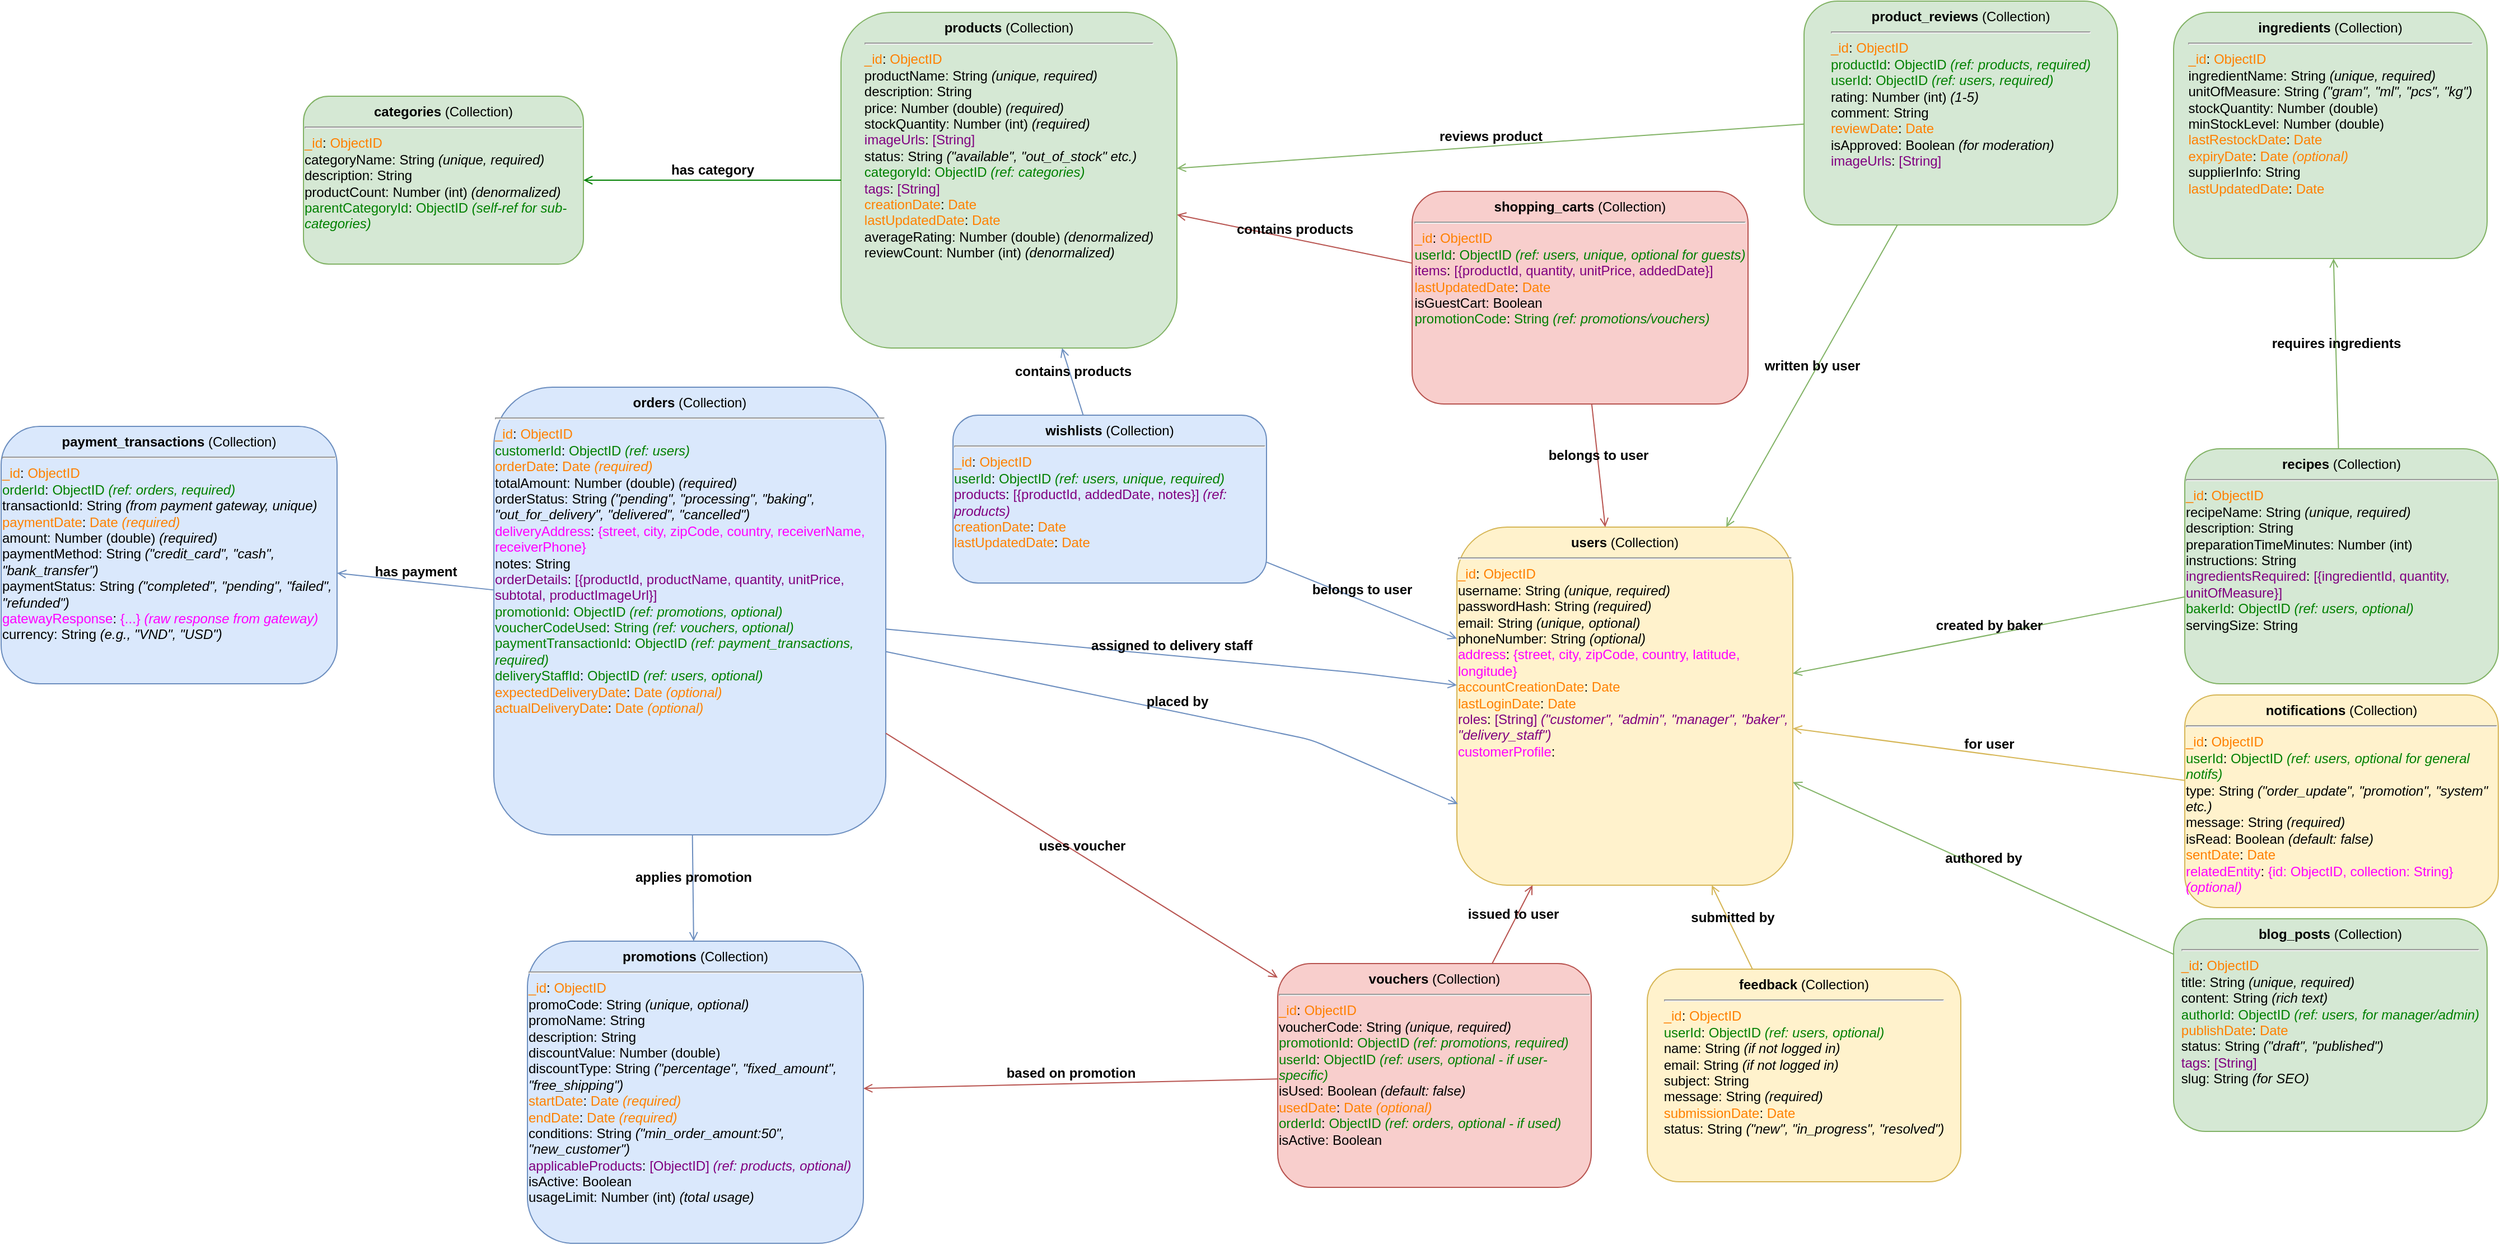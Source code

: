 <mxfile version="27.1.1">
  <diagram id="cdm_luna_bakery_mongodb_extended_en" name="Luna Bakery CDM (MongoDB Extended)">
    <mxGraphModel dx="2968" dy="762" grid="1" gridSize="10" guides="1" tooltips="1" connect="1" arrows="1" fold="1" page="1" pageScale="1" pageWidth="827" pageHeight="1169" math="0" shadow="0">
      <root>
        <mxCell id="0" />
        <mxCell id="1" parent="0" />
        <mxCell id="users_Collection" value="&lt;b&gt;users&lt;/b&gt; (Collection)&lt;hr&gt;&lt;div style=&quot;text-align: left&quot;&gt;&lt;font color=&quot;#FF8000&quot;&gt;_id&lt;/font&gt;: &lt;font color=&quot;#FF8000&quot;&gt;ObjectID&lt;/font&gt;&lt;br&gt;username: String &lt;i&gt;(unique, required)&lt;/i&gt;&lt;br&gt;passwordHash: String &lt;i&gt;(required)&lt;/i&gt;&lt;br&gt;email: String &lt;i&gt;(unique, optional)&lt;/i&gt;&lt;br&gt;phoneNumber: String &lt;i&gt;(optional)&lt;/i&gt;&lt;br&gt;&lt;font color=&quot;#FF00FF&quot;&gt;address&lt;/font&gt;: &lt;font color=&quot;#FF00FF&quot;&gt;{street, city, zipCode, country, latitude, longitude}&lt;/font&gt;&lt;br&gt;&lt;font color=&quot;#FF8000&quot;&gt;accountCreationDate&lt;/font&gt;: &lt;font color=&quot;#FF8000&quot;&gt;Date&lt;/font&gt;&lt;br&gt;&lt;font color=&quot;#FF8000&quot;&gt;lastLoginDate&lt;/font&gt;: &lt;font color=&quot;#FF8000&quot;&gt;Date&lt;/font&gt;&lt;br&gt;&lt;font color=&quot;#800080&quot;&gt;roles&lt;/font&gt;: &lt;font color=&quot;#800080&quot;&gt;[String] &lt;i&gt;(&quot;customer&quot;, &quot;admin&quot;, &quot;manager&quot;, &quot;baker&quot;, &quot;delivery_staff&quot;)&lt;/i&gt;&lt;/font&gt;&lt;br&gt;&lt;font color=&quot;#FF00FF&quot;&gt;customerProfile&lt;/font&gt;: &lt;font color=&quot;#FF00FF&gt;{fullName, loyaltyPoints, birthday, preferredContactMethod}&lt;/font&gt;&lt;br&gt;isActive: Boolean&lt;br&gt;profilePictureUrl: String&lt;/div&gt;" style="rounded=1;whiteSpace=wrap;html=1;fillColor=#FFF2CC;strokeColor=#D6B656;fontFamily=Helvetica;fontSize=12;align=center;verticalAlign=top;" parent="1" vertex="1">
          <mxGeometry x="160" y="480" width="300" height="320" as="geometry" />
        </mxCell>
        <mxCell id="products_Collection" value="&lt;b&gt;products&lt;/b&gt; (Collection)&lt;hr&gt;&lt;div style=&quot;text-align: left&quot;&gt;&lt;font color=&quot;#FF8000&quot;&gt;_id&lt;/font&gt;: &lt;font color=&quot;#FF8000&quot;&gt;ObjectID&lt;/font&gt;&lt;br&gt;productName: String &lt;i&gt;(unique, required)&lt;/i&gt;&lt;br&gt;description: String&lt;br&gt;price: Number (double) &lt;i&gt;(required)&lt;/i&gt;&lt;br&gt;stockQuantity: Number (int) &lt;i&gt;(required)&lt;/i&gt;&lt;br&gt;&lt;font color=&quot;#800080&quot;&gt;imageUrls&lt;/font&gt;: &lt;font color=&quot;#800080&quot;&gt;[String]&lt;/font&gt;&lt;br&gt;status: String &lt;i&gt;(&quot;available&quot;, &quot;out_of_stock&quot; etc.)&lt;/i&gt;&lt;br&gt;&lt;font color=&quot;#008000&quot;&gt;categoryId&lt;/font&gt;: &lt;font color=&quot;#008000&quot;&gt;ObjectID &lt;i&gt;(ref: categories)&lt;/i&gt;&lt;/font&gt;&lt;br&gt;&lt;font color=&quot;#800080&quot;&gt;tags&lt;/font&gt;: &lt;font color=&quot;#800080&quot;&gt;[String]&lt;/font&gt;&lt;br&gt;&lt;font color=&quot;#FF8000&quot;&gt;creationDate&lt;/font&gt;: &lt;font color=&quot;#FF8000&quot;&gt;Date&lt;/font&gt;&lt;br&gt;&lt;font color=&quot;#FF8000&quot;&gt;lastUpdatedDate&lt;/font&gt;: &lt;font color=&quot;#FF8000&quot;&gt;Date&lt;/font&gt;&lt;br&gt;averageRating: Number (double) &lt;i&gt;(denormalized)&lt;/i&gt;&lt;br&gt;reviewCount: Number (int) &lt;i&gt;(denormalized)&lt;/i&gt;&lt;/div&gt;" style="rounded=1;whiteSpace=wrap;html=1;fillColor=#D5E8D4;strokeColor=#82B366;fontFamily=Helvetica;fontSize=12;align=center;verticalAlign=top;" parent="1" vertex="1">
          <mxGeometry x="-390" y="20" width="300" height="300" as="geometry" />
        </mxCell>
        <mxCell id="categories_Collection" value="&lt;b&gt;categories&lt;/b&gt; (Collection)&lt;hr&gt;&lt;div style=&quot;text-align: left&quot;&gt;&lt;font color=&quot;#FF8000&quot;&gt;_id&lt;/font&gt;: &lt;font color=&quot;#FF8000&quot;&gt;ObjectID&lt;/font&gt;&lt;br&gt;categoryName: String &lt;i&gt;(unique, required)&lt;/i&gt;&lt;br&gt;description: String&lt;br&gt;productCount: Number (int) &lt;i&gt;(denormalized)&lt;/i&gt;&lt;br&gt;&lt;font color=&quot;#008000&quot;&gt;parentCategoryId&lt;/font&gt;: &lt;font color=&quot;#008000&quot;&gt;ObjectID &lt;i&gt;(self-ref for sub-categories)&lt;/i&gt;&lt;/font&gt;&lt;/div&gt;" style="rounded=1;whiteSpace=wrap;html=1;fillColor=#D5E8D4;strokeColor=#82B366;fontFamily=Helvetica;fontSize=12;align=center;verticalAlign=top;" parent="1" vertex="1">
          <mxGeometry x="-870" y="95" width="250" height="150" as="geometry" />
        </mxCell>
        <mxCell id="orders_Collection" value="&lt;b&gt;orders&lt;/b&gt; (Collection)&lt;hr&gt;&lt;div style=&quot;text-align: left&quot;&gt;&lt;font color=&quot;#FF8000&quot;&gt;_id&lt;/font&gt;: &lt;font color=&quot;#FF8000&quot;&gt;ObjectID&lt;/font&gt;&lt;br&gt;&lt;font color=&quot;#008000&quot;&gt;customerId&lt;/font&gt;: &lt;font color=&quot;#008000&quot;&gt;ObjectID &lt;i&gt;(ref: users)&lt;/i&gt;&lt;/font&gt;&lt;br&gt;&lt;font color=&quot;#FF8000&quot;&gt;orderDate&lt;/font&gt;: &lt;font color=&quot;#FF8000&quot;&gt;Date &lt;i&gt;(required)&lt;/i&gt;&lt;/font&gt;&lt;br&gt;totalAmount: Number (double) &lt;i&gt;(required)&lt;/i&gt;&lt;br&gt;orderStatus: String &lt;i&gt;(&quot;pending&quot;, &quot;processing&quot;, &quot;baking&quot;, &quot;out_for_delivery&quot;, &quot;delivered&quot;, &quot;cancelled&quot;)&lt;/i&gt;&lt;br&gt;&lt;font color=&quot;#FF00FF&quot;&gt;deliveryAddress&lt;/font&gt;: &lt;font color=&quot;#FF00FF&quot;&gt;{street, city, zipCode, country, receiverName, receiverPhone}&lt;/font&gt;&lt;br&gt;notes: String&lt;br&gt;&lt;font color=&quot;#800080&quot;&gt;orderDetails&lt;/font&gt;: &lt;font color=&quot;#800080&quot;&gt;[{productId, productName, quantity, unitPrice, subtotal, productImageUrl}]&lt;/font&gt;&lt;br&gt;&lt;font color=&quot;#008000&quot;&gt;promotionId&lt;/font&gt;: &lt;font color=&quot;#008000&quot;&gt;ObjectID &lt;i&gt;(ref: promotions, optional)&lt;/i&gt;&lt;/font&gt;&lt;br&gt;&lt;font color=&quot;#008000&quot;&gt;voucherCodeUsed&lt;/font&gt;: &lt;font color=&quot;#008000&quot;&gt;String &lt;i&gt;(ref: vouchers, optional)&lt;/i&gt;&lt;/font&gt;&lt;br&gt;&lt;font color=&quot;#008000&quot;&gt;paymentTransactionId&lt;/font&gt;: &lt;font color=&quot;#008000&quot;&gt;ObjectID &lt;i&gt;(ref: payment_transactions, required)&lt;/i&gt;&lt;/font&gt;&lt;br&gt;&lt;font color=&quot;#008000&quot;&gt;deliveryStaffId&lt;/font&gt;: &lt;font color=&quot;#008000&quot;&gt;ObjectID &lt;i&gt;(ref: users, optional)&lt;/i&gt;&lt;/font&gt;&lt;br&gt;&lt;font color=&quot;#FF8000&quot;&gt;expectedDeliveryDate&lt;/font&gt;: &lt;font color=&quot;#FF8000&quot;&gt;Date &lt;i&gt;(optional)&lt;/i&gt;&lt;/font&gt;&lt;br&gt;&lt;font color=&quot;#FF8000&quot;&gt;actualDeliveryDate&lt;/font&gt;: &lt;font color=&quot;#FF8000&quot;&gt;Date &lt;i&gt;(optional)&lt;/i&gt;&lt;/font&gt;&lt;/div&gt;" style="rounded=1;whiteSpace=wrap;html=1;fillColor=#DAE8FC;strokeColor=#6C8EBF;fontFamily=Helvetica;fontSize=12;align=center;verticalAlign=top;" parent="1" vertex="1">
          <mxGeometry x="-700" y="355" width="350" height="400" as="geometry" />
        </mxCell>
        <mxCell id="promotions_Collection" value="&lt;b&gt;promotions&lt;/b&gt; (Collection)&lt;hr&gt;&lt;div style=&quot;text-align: left&quot;&gt;&lt;font color=&quot;#FF8000&quot;&gt;_id&lt;/font&gt;: &lt;font color=&quot;#FF8000&quot;&gt;ObjectID&lt;/font&gt;&lt;br&gt;promoCode: String &lt;i&gt;(unique, optional)&lt;/i&gt;&lt;br&gt;promoName: String&lt;br&gt;description: String&lt;br&gt;discountValue: Number (double)&lt;br&gt;discountType: String &lt;i&gt;(&quot;percentage&quot;, &quot;fixed_amount&quot;, &quot;free_shipping&quot;)&lt;/i&gt;&lt;br&gt;&lt;font color=&quot;#FF8000&quot;&gt;startDate&lt;/font&gt;: &lt;font color=&quot;#FF8000&quot;&gt;Date &lt;i&gt;(required)&lt;/i&gt;&lt;/font&gt;&lt;br&gt;&lt;font color=&quot;#FF8000&quot;&gt;endDate&lt;/font&gt;: &lt;font color=&quot;#FF8000&quot;&gt;Date &lt;i&gt;(required)&lt;/i&gt;&lt;/font&gt;&lt;br&gt;conditions: String &lt;i&gt;(&quot;min_order_amount:50&quot;, &quot;new_customer&quot;)&lt;/i&gt;&lt;br&gt;&lt;font color=&quot;#800080&quot;&gt;applicableProducts&lt;/font&gt;: &lt;font color=&quot;#800080&quot;&gt;[ObjectID] &lt;i&gt;(ref: products, optional)&lt;/i&gt;&lt;/font&gt;&lt;br&gt;isActive: Boolean&lt;br&gt;usageLimit: Number (int) &lt;i&gt;(total usage)&lt;/i&gt;&lt;/div&gt;" style="rounded=1;whiteSpace=wrap;html=1;fillColor=#DAE8FC;strokeColor=#6C8EBF;fontFamily=Helvetica;fontSize=12;align=center;verticalAlign=top;" parent="1" vertex="1">
          <mxGeometry x="-670" y="850" width="300" height="270" as="geometry" />
        </mxCell>
        <mxCell id="ingredients_Collection" value="&lt;b&gt;ingredients&lt;/b&gt; (Collection)&lt;hr&gt;&lt;div style=&quot;text-align: left&quot;&gt;&lt;font color=&quot;#FF8000&quot;&gt;_id&lt;/font&gt;: &lt;font color=&quot;#FF8000&quot;&gt;ObjectID&lt;/font&gt;&lt;br&gt;ingredientName: String &lt;i&gt;(unique, required)&lt;/i&gt;&lt;br&gt;unitOfMeasure: String &lt;i&gt;(&quot;gram&quot;, &quot;ml&quot;, &quot;pcs&quot;, &quot;kg&quot;)&lt;/i&gt;&lt;br&gt;stockQuantity: Number (double)&lt;br&gt;minStockLevel: Number (double)&lt;br&gt;&lt;font color=&quot;#FF8000&quot;&gt;lastRestockDate&lt;/font&gt;: &lt;font color=&quot;#FF8000&quot;&gt;Date&lt;/font&gt;&lt;br&gt;&lt;font color=&quot;#FF8000&quot;&gt;expiryDate&lt;/font&gt;: &lt;font color=&quot;#FF8000&quot;&gt;Date &lt;i&gt;(optional)&lt;/i&gt;&lt;/font&gt;&lt;br&gt;supplierInfo: String&lt;br&gt;&lt;font color=&quot;#FF8000&quot;&gt;lastUpdatedDate&lt;/font&gt;: &lt;font color=&quot;#FF8000&quot;&gt;Date&lt;/font&gt;&lt;/div&gt;" style="rounded=1;whiteSpace=wrap;html=1;fillColor=#D5E8D4;strokeColor=#82B366;fontFamily=Helvetica;fontSize=12;align=center;verticalAlign=top;" parent="1" vertex="1">
          <mxGeometry x="800" y="20" width="280" height="220" as="geometry" />
        </mxCell>
        <mxCell id="recipes_Collection" value="&lt;b&gt;recipes&lt;/b&gt; (Collection)&lt;hr&gt;&lt;div style=&quot;text-align: left&quot;&gt;&lt;font color=&quot;#FF8000&quot;&gt;_id&lt;/font&gt;: &lt;font color=&quot;#FF8000&quot;&gt;ObjectID&lt;/font&gt;&lt;br&gt;recipeName: String &lt;i&gt;(unique, required)&lt;/i&gt;&lt;br&gt;description: String&lt;br&gt;preparationTimeMinutes: Number (int)&lt;br&gt;instructions: String&lt;br&gt;&lt;font color=&quot;#800080&quot;&gt;ingredientsRequired&lt;/font&gt;: &lt;font color=&quot;#800080&quot;&gt;[{ingredientId, quantity, unitOfMeasure}]&lt;/font&gt;&lt;br&gt;&lt;font color=&quot;#008000&quot;&gt;bakerId&lt;/font&gt;: &lt;font color=&quot;#008000&quot;&gt;ObjectID &lt;i&gt;(ref: users, optional)&lt;/i&gt;&lt;/font&gt;&lt;br&gt;servingSize: String&lt;/div&gt;" style="rounded=1;whiteSpace=wrap;html=1;fillColor=#D5E8D4;strokeColor=#82B366;fontFamily=Helvetica;fontSize=12;align=center;verticalAlign=top;" parent="1" vertex="1">
          <mxGeometry x="810" y="410" width="280" height="210" as="geometry" />
        </mxCell>
        <mxCell id="vouchers_Collection" value="&lt;b&gt;vouchers&lt;/b&gt; (Collection)&lt;hr&gt;&lt;div style=&quot;text-align: left&quot;&gt;&lt;font color=&quot;#FF8000&quot;&gt;_id&lt;/font&gt;: &lt;font color=&quot;#FF8000&quot;&gt;ObjectID&lt;/font&gt;&lt;br&gt;voucherCode: String &lt;i&gt;(unique, required)&lt;/i&gt;&lt;br&gt;&lt;font color=&quot;#008000&quot;&gt;promotionId&lt;/font&gt;: &lt;font color=&quot;#008000&quot;&gt;ObjectID &lt;i&gt;(ref: promotions, required)&lt;/i&gt;&lt;/font&gt;&lt;br&gt;&lt;font color=&quot;#008000&quot;&gt;userId&lt;/font&gt;: &lt;font color=&quot;#008000&quot;&gt;ObjectID &lt;i&gt;(ref: users, optional - if user-specific)&lt;/i&gt;&lt;/font&gt;&lt;br&gt;isUsed: Boolean &lt;i&gt;(default: false)&lt;/i&gt;&lt;br&gt;&lt;font color=&quot;#FF8000&quot;&gt;usedDate&lt;/font&gt;: &lt;font color=&quot;#FF8000&quot;&gt;Date &lt;i&gt;(optional)&lt;/i&gt;&lt;/font&gt;&lt;br&gt;&lt;font color=&quot;#008000&quot;&gt;orderId&lt;/font&gt;: &lt;font color=&quot;#008000&quot;&gt;ObjectID &lt;i&gt;(ref: orders, optional - if used)&lt;/i&gt;&lt;/font&gt;&lt;br&gt;isActive: Boolean&lt;/div&gt;" style="rounded=1;whiteSpace=wrap;html=1;fillColor=#F8CECC;strokeColor=#B85450;fontFamily=Helvetica;fontSize=12;align=center;verticalAlign=top;" parent="1" vertex="1">
          <mxGeometry y="870" width="280" height="200" as="geometry" />
        </mxCell>
        <mxCell id="payment_transactions_Collection" value="&lt;b&gt;payment_transactions&lt;/b&gt; (Collection)&lt;hr&gt;&lt;div style=&quot;text-align: left&quot;&gt;&lt;font color=&quot;#FF8000&quot;&gt;_id&lt;/font&gt;: &lt;font color=&quot;#FF8000&quot;&gt;ObjectID&lt;/font&gt;&lt;br&gt;&lt;font color=&quot;#008000&quot;&gt;orderId&lt;/font&gt;: &lt;font color=&quot;#008000&quot;&gt;ObjectID &lt;i&gt;(ref: orders, required)&lt;/i&gt;&lt;/font&gt;&lt;br&gt;transactionId: String &lt;i&gt;(from payment gateway, unique)&lt;/i&gt;&lt;br&gt;&lt;font color=&quot;#FF8000&quot;&gt;paymentDate&lt;/font&gt;: &lt;font color=&quot;#FF8000&quot;&gt;Date &lt;i&gt;(required)&lt;/i&gt;&lt;/font&gt;&lt;br&gt;amount: Number (double) &lt;i&gt;(required)&lt;/i&gt;&lt;br&gt;paymentMethod: String &lt;i&gt;(&quot;credit_card&quot;, &quot;cash&quot;, &quot;bank_transfer&quot;)&lt;/i&gt;&lt;br&gt;paymentStatus: String &lt;i&gt;(&quot;completed&quot;, &quot;pending&quot;, &quot;failed&quot;, &quot;refunded&quot;)&lt;/i&gt;&lt;br&gt;&lt;font color=&quot;#FF00FF&quot;&gt;gatewayResponse&lt;/font&gt;: &lt;font color=&quot;#FF00FF&quot;&gt;{...} &lt;i&gt;(raw response from gateway)&lt;/i&gt;&lt;/font&gt;&lt;br&gt;currency: String &lt;i&gt;(e.g., &quot;VND&quot;, &quot;USD&quot;)&lt;/i&gt;&lt;/div&gt;" style="rounded=1;whiteSpace=wrap;html=1;fillColor=#DAE8FC;strokeColor=#6C8EBF;fontFamily=Helvetica;fontSize=12;align=center;verticalAlign=top;" parent="1" vertex="1">
          <mxGeometry x="-1140" y="390" width="300" height="230" as="geometry" />
        </mxCell>
        <mxCell id="wishlists_Collection" value="&lt;b&gt;wishlists&lt;/b&gt; (Collection)&lt;hr&gt;&lt;div style=&quot;text-align: left&quot;&gt;&lt;font color=&quot;#FF8000&quot;&gt;_id&lt;/font&gt;: &lt;font color=&quot;#FF8000&quot;&gt;ObjectID&lt;/font&gt;&lt;br&gt;&lt;font color=&quot;#008000&quot;&gt;userId&lt;/font&gt;: &lt;font color=&quot;#008000&quot;&gt;ObjectID &lt;i&gt;(ref: users, unique, required)&lt;/i&gt;&lt;/font&gt;&lt;br&gt;&lt;font color=&quot;#800080&quot;&gt;products&lt;/font&gt;: &lt;font color=&quot;#800080&quot;&gt;[{productId, addedDate, notes}] &lt;i&gt;(ref: products)&lt;/i&gt;&lt;/font&gt;&lt;br&gt;&lt;font color=&quot;#FF8000&quot;&gt;creationDate&lt;/font&gt;: &lt;font color=&quot;#FF8000&quot;&gt;Date&lt;/font&gt;&lt;br&gt;&lt;font color=&quot;#FF8000&quot;&gt;lastUpdatedDate&lt;/font&gt;: &lt;font color=&quot;#FF8000&quot;&gt;Date&lt;/font&gt;&lt;/div&gt;" style="rounded=1;whiteSpace=wrap;html=1;fillColor=#DAE8FC;strokeColor=#6C8EBF;fontFamily=Helvetica;fontSize=12;align=center;verticalAlign=top;" parent="1" vertex="1">
          <mxGeometry x="-290" y="380" width="280" height="150" as="geometry" />
        </mxCell>
        <mxCell id="product_reviews_Collection" value="&lt;b&gt;product_reviews&lt;/b&gt; (Collection)&lt;hr&gt;&lt;div style=&quot;text-align: left&quot;&gt;&lt;font color=&quot;#FF8000&quot;&gt;_id&lt;/font&gt;: &lt;font color=&quot;#FF8000&quot;&gt;ObjectID&lt;/font&gt;&lt;br&gt;&lt;font color=&quot;#008000&quot;&gt;productId&lt;/font&gt;: &lt;font color=&quot;#008000&quot;&gt;ObjectID &lt;i&gt;(ref: products, required)&lt;/i&gt;&lt;/font&gt;&lt;br&gt;&lt;font color=&quot;#008000&quot;&gt;userId&lt;/font&gt;: &lt;font color=&quot;#008000&quot;&gt;ObjectID &lt;i&gt;(ref: users, required)&lt;/i&gt;&lt;/font&gt;&lt;br&gt;rating: Number (int) &lt;i&gt;(1-5)&lt;/i&gt;&lt;br&gt;comment: String&lt;br&gt;&lt;font color=&quot;#FF8000&quot;&gt;reviewDate&lt;/font&gt;: &lt;font color=&quot;#FF8000&quot;&gt;Date&lt;/font&gt;&lt;br&gt;isApproved: Boolean &lt;i&gt;(for moderation)&lt;/i&gt;&lt;br&gt;&lt;font color=&quot;#800080&quot;&gt;imageUrls&lt;/font&gt;: &lt;font color=&quot;#800080&quot;&gt;[String]&lt;/font&gt;&lt;/div&gt;" style="rounded=1;whiteSpace=wrap;html=1;fillColor=#D5E8D4;strokeColor=#82B366;fontFamily=Helvetica;fontSize=12;align=center;verticalAlign=top;" parent="1" vertex="1">
          <mxGeometry x="470" y="10" width="280" height="200" as="geometry" />
        </mxCell>
        <mxCell id="shopping_carts_Collection" value="&lt;b&gt;shopping_carts&lt;/b&gt; (Collection)&lt;hr&gt;&lt;div style=&quot;text-align: left&quot;&gt;&lt;font color=&quot;#FF8000&quot;&gt;_id&lt;/font&gt;: &lt;font color=&quot;#FF8000&quot;&gt;ObjectID&lt;/font&gt;&lt;br&gt;&lt;font color=&quot;#008000&quot;&gt;userId&lt;/font&gt;: &lt;font color=&quot;#008000&quot;&gt;ObjectID &lt;i&gt;(ref: users, unique, optional for guests)&lt;/i&gt;&lt;/font&gt;&lt;br&gt;&lt;font color=&quot;#800080&quot;&gt;items&lt;/font&gt;: &lt;font color=&quot;#800080&quot;&gt;[{productId, quantity, unitPrice, addedDate}]&lt;/font&gt;&lt;br&gt;&lt;font color=&quot;#FF8000&quot;&gt;lastUpdatedDate&lt;/font&gt;: &lt;font color=&quot;#FF8000&quot;&gt;Date&lt;/font&gt;&lt;br&gt;isGuestCart: Boolean&lt;br&gt;&lt;font color=&quot;#008000&quot;&gt;promotionCode&lt;/font&gt;: &lt;font color=&quot;#008000&quot;&gt;String &lt;i&gt;(ref: promotions/vouchers)&lt;/i&gt;&lt;/font&gt;&lt;/div&gt;" style="rounded=1;whiteSpace=wrap;html=1;fillColor=#F8CECC;strokeColor=#B85450;fontFamily=Helvetica;fontSize=12;align=center;verticalAlign=top;" parent="1" vertex="1">
          <mxGeometry x="120" y="180" width="300" height="190" as="geometry" />
        </mxCell>
        <mxCell id="notifications_Collection" value="&lt;b&gt;notifications&lt;/b&gt; (Collection)&lt;hr&gt;&lt;div style=&quot;text-align: left&quot;&gt;&lt;font color=&quot;#FF8000&quot;&gt;_id&lt;/font&gt;: &lt;font color=&quot;#FF8000&quot;&gt;ObjectID&lt;/font&gt;&lt;br&gt;&lt;font color=&quot;#008000&quot;&gt;userId&lt;/font&gt;: &lt;font color=&quot;#008000&quot;&gt;ObjectID &lt;i&gt;(ref: users, optional for general notifs)&lt;/i&gt;&lt;/font&gt;&lt;br&gt;type: String &lt;i&gt;(&quot;order_update&quot;, &quot;promotion&quot;, &quot;system&quot; etc.)&lt;/i&gt;&lt;br&gt;message: String &lt;i&gt;(required)&lt;/i&gt;&lt;br&gt;isRead: Boolean &lt;i&gt;(default: false)&lt;/i&gt;&lt;br&gt;&lt;font color=&quot;#FF8000&quot;&gt;sentDate&lt;/font&gt;: &lt;font color=&quot;#FF8000&quot;&gt;Date&lt;/font&gt;&lt;br&gt;&lt;font color=&quot;#FF00FF&quot;&gt;relatedEntity&lt;/font&gt;: &lt;font color=&quot;#FF00FF&quot;&gt;{id: ObjectID, collection: String} &lt;i&gt;(optional)&lt;/i&gt;&lt;/font&gt;&lt;/div&gt;" style="rounded=1;whiteSpace=wrap;html=1;fillColor=#FFF2CC;strokeColor=#D6B656;fontFamily=Helvetica;fontSize=12;align=center;verticalAlign=top;" parent="1" vertex="1">
          <mxGeometry x="810" y="630" width="280" height="190" as="geometry" />
        </mxCell>
        <mxCell id="blog_posts_Collection" value="&lt;b&gt;blog_posts&lt;/b&gt; (Collection)&lt;hr&gt;&lt;div style=&quot;text-align: left&quot;&gt;&lt;font color=&quot;#FF8000&quot;&gt;_id&lt;/font&gt;: &lt;font color=&quot;#FF8000&quot;&gt;ObjectID&lt;/font&gt;&lt;br&gt;title: String &lt;i&gt;(unique, required)&lt;/i&gt;&lt;br&gt;content: String &lt;i&gt;(rich text)&lt;/i&gt;&lt;br&gt;&lt;font color=&quot;#008000&quot;&gt;authorId&lt;/font&gt;: &lt;font color=&quot;#008000&quot;&gt;ObjectID &lt;i&gt;(ref: users, for manager/admin)&lt;/i&gt;&lt;/font&gt;&lt;br&gt;&lt;font color=&quot;#FF8000&quot;&gt;publishDate&lt;/font&gt;: &lt;font color=&quot;#FF8000&quot;&gt;Date&lt;/font&gt;&lt;br&gt;status: String &lt;i&gt;(&quot;draft&quot;, &quot;published&quot;)&lt;/i&gt;&lt;br&gt;&lt;font color=&quot;#800080&quot;&gt;tags&lt;/font&gt;: &lt;font color=&quot;#800080&quot;&gt;[String]&lt;/font&gt;&lt;br&gt;slug: String &lt;i&gt;(for SEO)&lt;/i&gt;&lt;/div&gt;" style="rounded=1;whiteSpace=wrap;html=1;fillColor=#D5E8D4;strokeColor=#82B366;fontFamily=Helvetica;fontSize=12;align=center;verticalAlign=top;" parent="1" vertex="1">
          <mxGeometry x="800" y="830" width="280" height="190" as="geometry" />
        </mxCell>
        <mxCell id="feedback_Collection" value="&lt;b&gt;feedback&lt;/b&gt; (Collection)&lt;hr&gt;&lt;div style=&quot;text-align: left&quot;&gt;&lt;font color=&quot;#FF8000&quot;&gt;_id&lt;/font&gt;: &lt;font color=&quot;#FF8000&quot;&gt;ObjectID&lt;/font&gt;&lt;br&gt;&lt;font color=&quot;#008000&quot;&gt;userId&lt;/font&gt;: &lt;font color=&quot;#008000&quot;&gt;ObjectID &lt;i&gt;(ref: users, optional)&lt;/i&gt;&lt;/font&gt;&lt;br&gt;name: String &lt;i&gt;(if not logged in)&lt;/i&gt;&lt;br&gt;email: String &lt;i&gt;(if not logged in)&lt;/i&gt;&lt;br&gt;subject: String&lt;br&gt;message: String &lt;i&gt;(required)&lt;/i&gt;&lt;br&gt;&lt;font color=&quot;#FF8000&quot;&gt;submissionDate&lt;/font&gt;: &lt;font color=&quot;#FF8000&quot;&gt;Date&lt;/font&gt;&lt;br&gt;status: String &lt;i&gt;(&quot;new&quot;, &quot;in_progress&quot;, &quot;resolved&quot;)&lt;/i&gt;&lt;/div&gt;" style="rounded=1;whiteSpace=wrap;html=1;fillColor=#FFF2CC;strokeColor=#D6B656;fontFamily=Helvetica;fontSize=12;align=center;verticalAlign=top;" parent="1" vertex="1">
          <mxGeometry x="330" y="875" width="280" height="190" as="geometry" />
        </mxCell>
        <mxCell id="products_categories_Ref" value="&lt;b&gt;has category&lt;/b&gt;" style="endArrow=open;html=1;fontFamily=Helvetica;fontSize=12;verticalAlign=bottom;labelBackgroundColor=none;strokeColor=#008000;" parent="1" source="products_Collection" target="categories_Collection" edge="1">
          <mxGeometry width="160" relative="1" as="geometry">
            <mxPoint x="750" y="180" as="sourcePoint" />
            <mxPoint x="800" y="180" as="targetPoint" />
          </mxGeometry>
        </mxCell>
        <mxCell id="orders_users_Ref" value="&lt;b&gt;placed by&lt;/b&gt;" style="endArrow=open;html=1;fontFamily=Helvetica;fontSize=12;verticalAlign=bottom;labelBackgroundColor=none;strokeColor=#6C8EBF;entryX=0.003;entryY=0.773;entryDx=0;entryDy=0;entryPerimeter=0;" parent="1" source="orders_Collection" target="users_Collection" edge="1">
          <mxGeometry width="160" relative="1" as="geometry">
            <mxPoint x="250" y="400" as="sourcePoint" />
            <mxPoint x="250" y="370" as="targetPoint" />
            <Array as="points">
              <mxPoint x="30" y="670" />
            </Array>
          </mxGeometry>
        </mxCell>
        <mxCell id="orders_promotions_Ref" value="&lt;b&gt;applies promotion&lt;/b&gt;" style="endArrow=open;html=1;fontFamily=Helvetica;fontSize=12;verticalAlign=bottom;labelBackgroundColor=none;strokeColor=#6C8EBF;" parent="1" source="orders_Collection" target="promotions_Collection" edge="1">
          <mxGeometry width="160" relative="1" as="geometry">
            <mxPoint x="450" y="520" as="sourcePoint" />
            <mxPoint x="450" y="520" as="targetPoint" />
          </mxGeometry>
        </mxCell>
        <mxCell id="orders_vouchers_Ref" value="&lt;b&gt;uses voucher&lt;/b&gt;" style="endArrow=open;html=1;fontFamily=Helvetica;fontSize=12;verticalAlign=bottom;labelBackgroundColor=none;strokeColor=#B85450;" parent="1" source="orders_Collection" target="vouchers_Collection" edge="1">
          <mxGeometry width="160" relative="1" as="geometry">
            <mxPoint x="450" y="750" as="sourcePoint" />
            <mxPoint x="450" y="750" as="targetPoint" />
          </mxGeometry>
        </mxCell>
        <mxCell id="orders_payment_transactions_Ref" value="&lt;b&gt;has payment&lt;/b&gt;" style="endArrow=open;html=1;fontFamily=Helvetica;fontSize=12;verticalAlign=bottom;labelBackgroundColor=none;strokeColor=#6C8EBF;" parent="1" source="orders_Collection" target="payment_transactions_Collection" edge="1">
          <mxGeometry width="160" relative="1" as="geometry">
            <mxPoint x="250" y="800" as="sourcePoint" />
            <mxPoint x="250" y="830" as="targetPoint" />
          </mxGeometry>
        </mxCell>
        <mxCell id="orders_deliveryStaff_Ref" value="&lt;b&gt;assigned to delivery staff&lt;/b&gt;" style="endArrow=open;html=1;fontFamily=Helvetica;fontSize=12;verticalAlign=bottom;labelBackgroundColor=none;strokeColor=#6C8EBF;" parent="1" source="orders_Collection" target="users_Collection" edge="1">
          <mxGeometry width="160" relative="1" as="geometry">
            <mxPoint x="400" y="650" as="sourcePoint" />
            <mxPoint x="380" y="270" as="targetPoint" />
            <Array as="points">
              <mxPoint x="70" y="610" />
            </Array>
          </mxGeometry>
        </mxCell>
        <mxCell id="recipes_ingredients_Ref" value="&lt;b&gt;requires ingredients&lt;/b&gt;" style="endArrow=open;html=1;fontFamily=Helvetica;fontSize=12;verticalAlign=bottom;labelBackgroundColor=none;strokeColor=#82B366;" parent="1" source="recipes_Collection" target="ingredients_Collection" edge="1">
          <mxGeometry width="160" relative="1" as="geometry">
            <mxPoint x="1090" y="540" as="sourcePoint" />
            <mxPoint x="1090" y="510" as="targetPoint" />
          </mxGeometry>
        </mxCell>
        <mxCell id="recipes_baker_Ref" value="&lt;b&gt;created by baker&lt;/b&gt;" style="endArrow=open;html=1;fontFamily=Helvetica;fontSize=12;verticalAlign=bottom;labelBackgroundColor=none;strokeColor=#82B366;" parent="1" source="recipes_Collection" target="users_Collection" edge="1">
          <mxGeometry width="160" relative="1" as="geometry">
            <mxPoint x="800" y="520" as="sourcePoint" />
            <mxPoint x="400" y="270" as="targetPoint" />
          </mxGeometry>
        </mxCell>
        <mxCell id="vouchers_promotions_Ref" value="&lt;b&gt;based on promotion&lt;/b&gt;" style="endArrow=open;html=1;fontFamily=Helvetica;fontSize=12;verticalAlign=bottom;labelBackgroundColor=none;strokeColor=#B85450;" parent="1" source="vouchers_Collection" target="promotions_Collection" edge="1">
          <mxGeometry width="160" relative="1" as="geometry">
            <mxPoint x="590" y="700" as="sourcePoint" />
            <mxPoint x="590" y="650" as="targetPoint" />
          </mxGeometry>
        </mxCell>
        <mxCell id="vouchers_users_Ref" value="&lt;b&gt;issued to user&lt;/b&gt;" style="endArrow=open;html=1;fontFamily=Helvetica;fontSize=12;verticalAlign=bottom;labelBackgroundColor=none;strokeColor=#B85450;" parent="1" source="vouchers_Collection" target="users_Collection" edge="1">
          <mxGeometry width="160" relative="1" as="geometry">
            <mxPoint x="450" y="700" as="sourcePoint" />
            <mxPoint x="400" y="300" as="targetPoint" />
          </mxGeometry>
        </mxCell>
        <mxCell id="wishlists_users_Ref" value="&lt;b&gt;belongs to user&lt;/b&gt;" style="endArrow=open;html=1;fontFamily=Helvetica;fontSize=12;verticalAlign=bottom;labelBackgroundColor=none;strokeColor=#6C8EBF;" parent="1" source="wishlists_Collection" target="users_Collection" edge="1">
          <mxGeometry width="160" relative="1" as="geometry">
            <mxPoint x="450" y="930" as="sourcePoint" />
            <mxPoint x="400" y="300" as="targetPoint" />
          </mxGeometry>
        </mxCell>
        <mxCell id="wishlists_products_Ref" value="&lt;b&gt;contains products&lt;/b&gt;" style="endArrow=open;html=1;fontFamily=Helvetica;fontSize=12;verticalAlign=bottom;labelBackgroundColor=none;strokeColor=#6C8EBF;" parent="1" source="wishlists_Collection" target="products_Collection" edge="1">
          <mxGeometry width="160" relative="1" as="geometry">
            <mxPoint x="730" y="990" as="sourcePoint" />
            <mxPoint x="750" y="200" as="targetPoint" />
          </mxGeometry>
        </mxCell>
        <mxCell id="product_reviews_products_Ref" value="&lt;b&gt;reviews product&lt;/b&gt;" style="endArrow=open;html=1;fontFamily=Helvetica;fontSize=12;verticalAlign=bottom;labelBackgroundColor=none;strokeColor=#82B366;" parent="1" source="product_reviews_Collection" target="products_Collection" edge="1">
          <mxGeometry width="160" relative="1" as="geometry">
            <mxPoint x="800" y="720" as="sourcePoint" />
            <mxPoint x="750" y="200" as="targetPoint" />
          </mxGeometry>
        </mxCell>
        <mxCell id="product_reviews_users_Ref" value="&lt;b&gt;written by user&lt;/b&gt;" style="endArrow=open;html=1;fontFamily=Helvetica;fontSize=12;verticalAlign=bottom;labelBackgroundColor=none;strokeColor=#82B366;" parent="1" source="product_reviews_Collection" target="users_Collection" edge="1">
          <mxGeometry width="160" relative="1" as="geometry">
            <mxPoint x="800" y="720" as="sourcePoint" />
            <mxPoint x="400" y="300" as="targetPoint" />
          </mxGeometry>
        </mxCell>
        <mxCell id="shopping_carts_users_Ref" value="&lt;b&gt;belongs to user&lt;/b&gt;" style="endArrow=open;html=1;fontFamily=Helvetica;fontSize=12;verticalAlign=bottom;labelBackgroundColor=none;strokeColor=#B85450;" parent="1" source="shopping_carts_Collection" target="users_Collection" edge="1">
          <mxGeometry width="160" relative="1" as="geometry">
            <mxPoint x="800" y="940" as="sourcePoint" />
            <mxPoint x="400" y="300" as="targetPoint" />
          </mxGeometry>
        </mxCell>
        <mxCell id="shopping_carts_products_Ref" value="&lt;b&gt;contains products&lt;/b&gt;" style="endArrow=open;html=1;fontFamily=Helvetica;fontSize=12;verticalAlign=bottom;labelBackgroundColor=none;strokeColor=#B85450;" parent="1" source="shopping_carts_Collection" target="products_Collection" edge="1">
          <mxGeometry width="160" relative="1" as="geometry">
            <mxPoint x="1100" y="1030" as="sourcePoint" />
            <mxPoint x="750" y="200" as="targetPoint" />
          </mxGeometry>
        </mxCell>
        <mxCell id="notifications_users_Ref" value="&lt;b&gt;for user&lt;/b&gt;" style="endArrow=open;html=1;fontFamily=Helvetica;fontSize=12;verticalAlign=bottom;labelBackgroundColor=none;strokeColor=#D6B656;" parent="1" source="notifications_Collection" target="users_Collection" edge="1">
          <mxGeometry width="160" relative="1" as="geometry">
            <mxPoint x="1120" y="380" as="sourcePoint" />
            <mxPoint x="400" y="300" as="targetPoint" />
          </mxGeometry>
        </mxCell>
        <mxCell id="blog_posts_users_Ref" value="&lt;b&gt;authored by&lt;/b&gt;" style="endArrow=open;html=1;fontFamily=Helvetica;fontSize=12;verticalAlign=bottom;labelBackgroundColor=none;strokeColor=#82B366;" parent="1" source="blog_posts_Collection" target="users_Collection" edge="1">
          <mxGeometry width="160" relative="1" as="geometry">
            <mxPoint x="1120" y="610" as="sourcePoint" />
            <mxPoint x="400" y="300" as="targetPoint" />
          </mxGeometry>
        </mxCell>
        <mxCell id="feedback_users_Ref" value="&lt;b&gt;submitted by&lt;/b&gt;" style="endArrow=open;html=1;fontFamily=Helvetica;fontSize=12;verticalAlign=bottom;labelBackgroundColor=none;strokeColor=#D6B656;" parent="1" source="feedback_Collection" target="users_Collection" edge="1">
          <mxGeometry width="160" relative="1" as="geometry">
            <mxPoint x="1120" y="830" as="sourcePoint" />
            <mxPoint x="400" y="300" as="targetPoint" />
          </mxGeometry>
        </mxCell>
      </root>
    </mxGraphModel>
  </diagram>
</mxfile>

